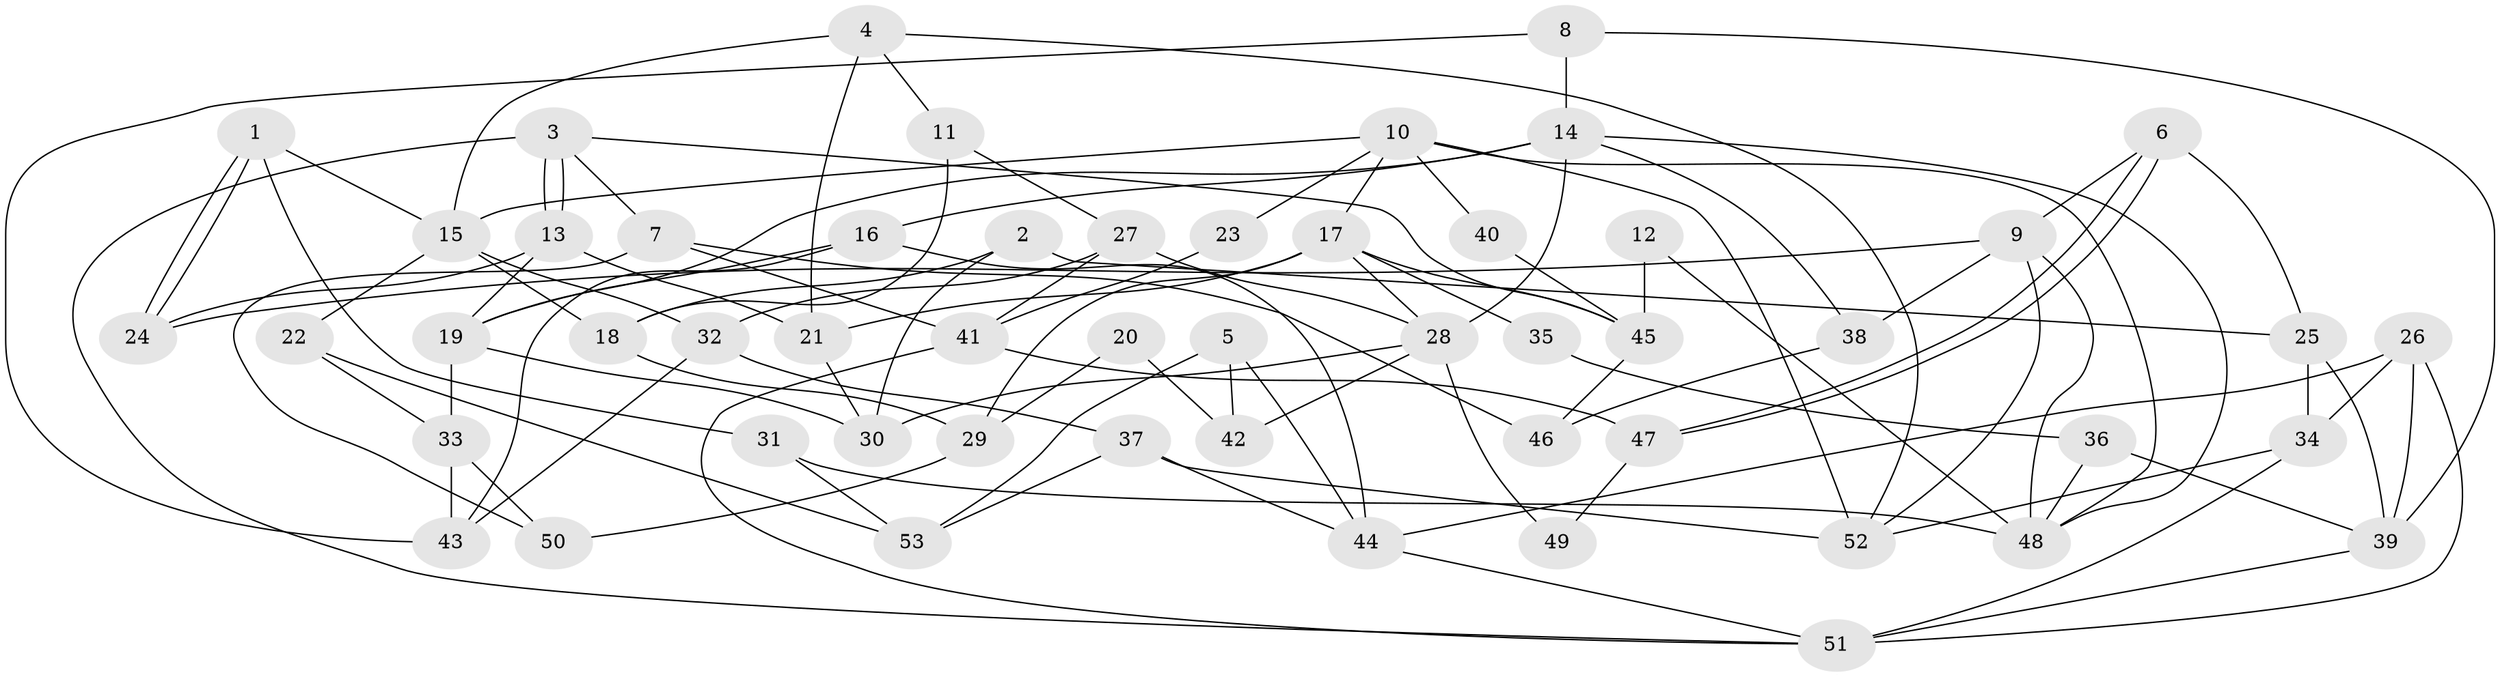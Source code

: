 // coarse degree distribution, {6: 0.25925925925925924, 4: 0.2222222222222222, 7: 0.07407407407407407, 9: 0.037037037037037035, 3: 0.14814814814814814, 5: 0.18518518518518517, 2: 0.037037037037037035, 8: 0.037037037037037035}
// Generated by graph-tools (version 1.1) at 2025/37/03/04/25 23:37:08]
// undirected, 53 vertices, 106 edges
graph export_dot {
  node [color=gray90,style=filled];
  1;
  2;
  3;
  4;
  5;
  6;
  7;
  8;
  9;
  10;
  11;
  12;
  13;
  14;
  15;
  16;
  17;
  18;
  19;
  20;
  21;
  22;
  23;
  24;
  25;
  26;
  27;
  28;
  29;
  30;
  31;
  32;
  33;
  34;
  35;
  36;
  37;
  38;
  39;
  40;
  41;
  42;
  43;
  44;
  45;
  46;
  47;
  48;
  49;
  50;
  51;
  52;
  53;
  1 -- 15;
  1 -- 24;
  1 -- 24;
  1 -- 31;
  2 -- 25;
  2 -- 30;
  2 -- 18;
  3 -- 13;
  3 -- 13;
  3 -- 51;
  3 -- 7;
  3 -- 45;
  4 -- 11;
  4 -- 15;
  4 -- 21;
  4 -- 52;
  5 -- 44;
  5 -- 53;
  5 -- 42;
  6 -- 47;
  6 -- 47;
  6 -- 9;
  6 -- 25;
  7 -- 41;
  7 -- 46;
  7 -- 50;
  8 -- 39;
  8 -- 14;
  8 -- 43;
  9 -- 24;
  9 -- 52;
  9 -- 38;
  9 -- 48;
  10 -- 15;
  10 -- 48;
  10 -- 17;
  10 -- 23;
  10 -- 40;
  10 -- 52;
  11 -- 18;
  11 -- 27;
  12 -- 45;
  12 -- 48;
  13 -- 21;
  13 -- 19;
  13 -- 24;
  14 -- 38;
  14 -- 19;
  14 -- 16;
  14 -- 28;
  14 -- 48;
  15 -- 32;
  15 -- 22;
  15 -- 18;
  16 -- 19;
  16 -- 43;
  16 -- 44;
  17 -- 28;
  17 -- 21;
  17 -- 29;
  17 -- 35;
  17 -- 45;
  18 -- 29;
  19 -- 33;
  19 -- 30;
  20 -- 29;
  20 -- 42;
  21 -- 30;
  22 -- 53;
  22 -- 33;
  23 -- 41;
  25 -- 39;
  25 -- 34;
  26 -- 34;
  26 -- 51;
  26 -- 39;
  26 -- 44;
  27 -- 32;
  27 -- 28;
  27 -- 41;
  28 -- 30;
  28 -- 42;
  28 -- 49;
  29 -- 50;
  31 -- 48;
  31 -- 53;
  32 -- 37;
  32 -- 43;
  33 -- 43;
  33 -- 50;
  34 -- 52;
  34 -- 51;
  35 -- 36;
  36 -- 48;
  36 -- 39;
  37 -- 52;
  37 -- 44;
  37 -- 53;
  38 -- 46;
  39 -- 51;
  40 -- 45;
  41 -- 51;
  41 -- 47;
  44 -- 51;
  45 -- 46;
  47 -- 49;
}
